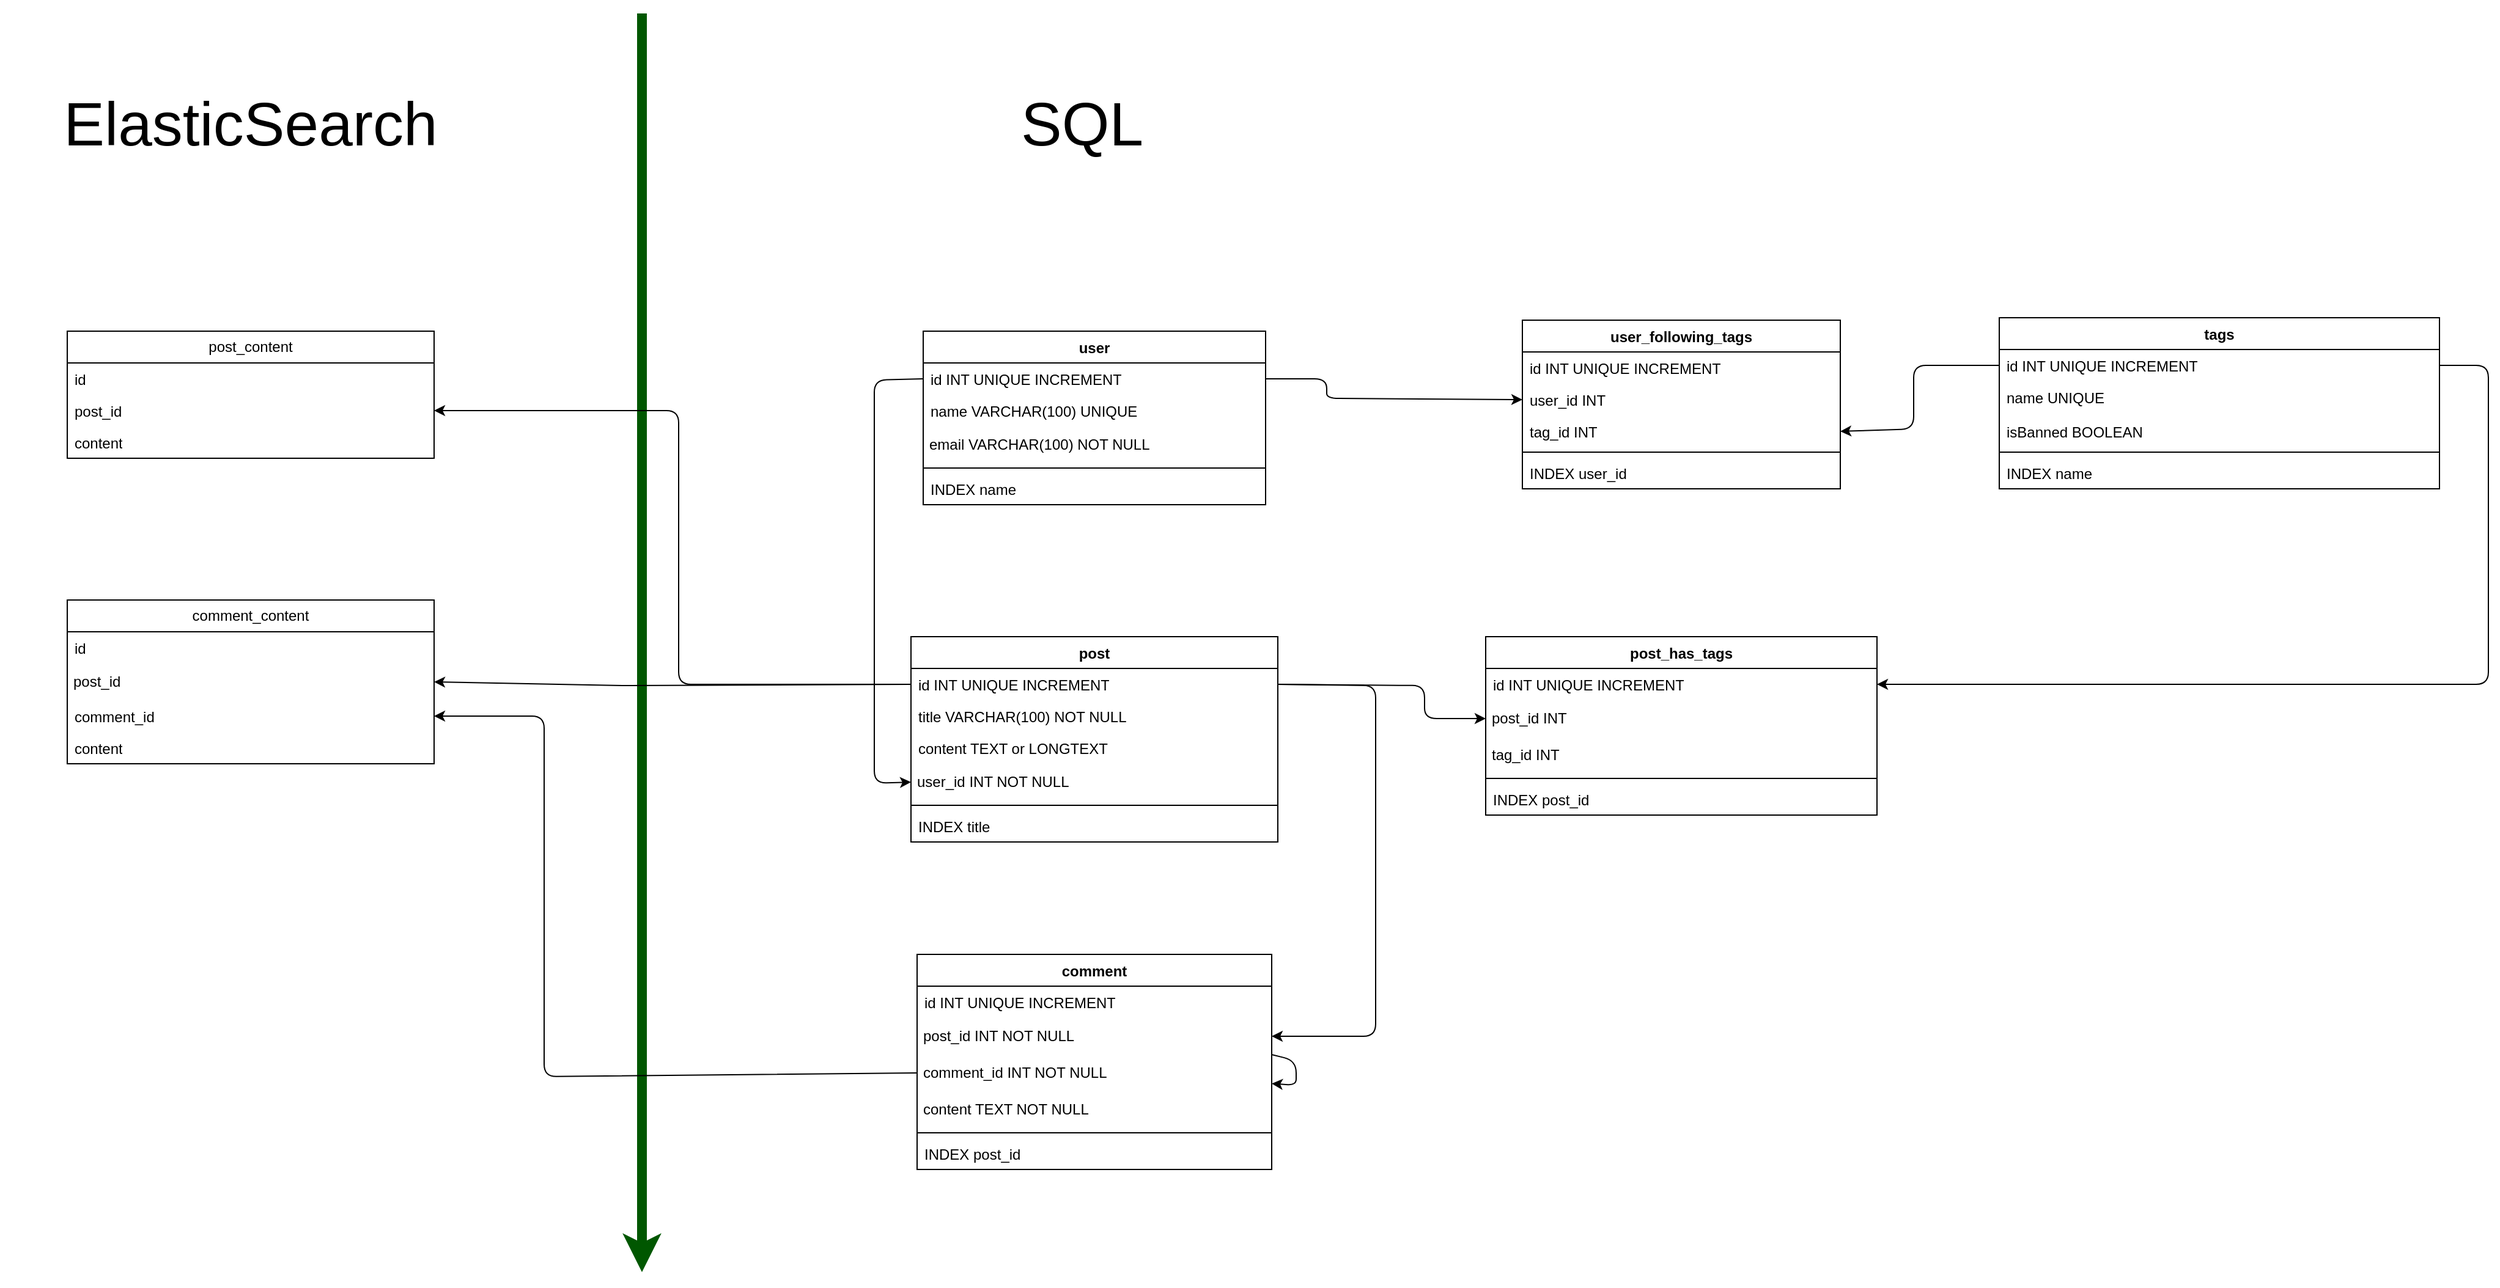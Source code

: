 <mxfile>
    <diagram id="MVgQvJFod-ANa0i0_SG3" name="Page-1">
        <mxGraphModel dx="1547" dy="525" grid="1" gridSize="10" guides="1" tooltips="1" connect="1" arrows="1" fold="1" page="1" pageScale="1" pageWidth="850" pageHeight="1100" math="0" shadow="0">
            <root>
                <mxCell id="0"/>
                <mxCell id="1" parent="0"/>
                <mxCell id="19" style="edgeStyle=none;html=1;exitX=1;exitY=0.5;exitDx=0;exitDy=0;entryX=0;entryY=0.5;entryDx=0;entryDy=0;" edge="1" parent="1" source="3" target="13">
                    <mxGeometry relative="1" as="geometry">
                        <Array as="points">
                            <mxPoint x="520" y="319"/>
                            <mxPoint x="520" y="335"/>
                        </Array>
                    </mxGeometry>
                </mxCell>
                <mxCell id="32" value="user" style="swimlane;fontStyle=1;align=center;verticalAlign=top;childLayout=stackLayout;horizontal=1;startSize=26;horizontalStack=0;resizeParent=1;resizeParentMax=0;resizeLast=0;collapsible=1;marginBottom=0;whiteSpace=wrap;html=1;" vertex="1" parent="1">
                    <mxGeometry x="190" y="280" width="280" height="142" as="geometry"/>
                </mxCell>
                <mxCell id="3" value="id INT UNIQUE INCREMENT" style="text;strokeColor=none;fillColor=none;align=left;verticalAlign=top;spacingLeft=4;spacingRight=4;overflow=hidden;rotatable=0;points=[[0,0.5],[1,0.5]];portConstraint=eastwest;whiteSpace=wrap;html=1;" vertex="1" parent="32">
                    <mxGeometry y="26" width="280" height="26" as="geometry"/>
                </mxCell>
                <mxCell id="4" value="name VARCHAR(100) UNIQUE" style="text;strokeColor=none;fillColor=none;align=left;verticalAlign=top;spacingLeft=4;spacingRight=4;overflow=hidden;rotatable=0;points=[[0,0.5],[1,0.5]];portConstraint=eastwest;whiteSpace=wrap;html=1;" vertex="1" parent="32">
                    <mxGeometry y="52" width="280" height="26" as="geometry"/>
                </mxCell>
                <mxCell id="23" value="email VARCHAR(100) NOT NULL" style="text;strokeColor=none;align=left;fillColor=none;html=1;verticalAlign=middle;whiteSpace=wrap;rounded=0;spacingLeft=3;" vertex="1" parent="32">
                    <mxGeometry y="78" width="280" height="30" as="geometry"/>
                </mxCell>
                <mxCell id="34" value="" style="line;strokeWidth=1;fillColor=none;align=left;verticalAlign=middle;spacingTop=-1;spacingLeft=3;spacingRight=3;rotatable=0;labelPosition=right;points=[];portConstraint=eastwest;strokeColor=inherit;" vertex="1" parent="32">
                    <mxGeometry y="108" width="280" height="8" as="geometry"/>
                </mxCell>
                <mxCell id="35" value="INDEX name" style="text;strokeColor=none;fillColor=none;align=left;verticalAlign=top;spacingLeft=4;spacingRight=4;overflow=hidden;rotatable=0;points=[[0,0.5],[1,0.5]];portConstraint=eastwest;whiteSpace=wrap;html=1;" vertex="1" parent="32">
                    <mxGeometry y="116" width="280" height="26" as="geometry"/>
                </mxCell>
                <mxCell id="36" value="tags" style="swimlane;fontStyle=1;align=center;verticalAlign=top;childLayout=stackLayout;horizontal=1;startSize=26;horizontalStack=0;resizeParent=1;resizeParentMax=0;resizeLast=0;collapsible=1;marginBottom=0;whiteSpace=wrap;html=1;" vertex="1" parent="1">
                    <mxGeometry x="1070" y="269" width="360" height="140" as="geometry"/>
                </mxCell>
                <mxCell id="7" value="id INT UNIQUE INCREMENT" style="text;strokeColor=none;fillColor=none;align=left;verticalAlign=top;spacingLeft=4;spacingRight=4;overflow=hidden;rotatable=0;points=[[0,0.5],[1,0.5]];portConstraint=eastwest;whiteSpace=wrap;html=1;" vertex="1" parent="36">
                    <mxGeometry y="26" width="360" height="26" as="geometry"/>
                </mxCell>
                <mxCell id="8" value="name UNIQUE" style="text;strokeColor=none;fillColor=none;align=left;verticalAlign=top;spacingLeft=4;spacingRight=4;overflow=hidden;rotatable=0;points=[[0,0.5],[1,0.5]];portConstraint=eastwest;whiteSpace=wrap;html=1;" vertex="1" parent="36">
                    <mxGeometry y="52" width="360" height="28" as="geometry"/>
                </mxCell>
                <mxCell id="9" value="isBanned BOOLEAN" style="text;strokeColor=none;fillColor=none;align=left;verticalAlign=top;spacingLeft=4;spacingRight=4;overflow=hidden;rotatable=0;points=[[0,0.5],[1,0.5]];portConstraint=eastwest;whiteSpace=wrap;html=1;" vertex="1" parent="36">
                    <mxGeometry y="80" width="360" height="26" as="geometry"/>
                </mxCell>
                <mxCell id="38" value="" style="line;strokeWidth=1;fillColor=none;align=left;verticalAlign=middle;spacingTop=-1;spacingLeft=3;spacingRight=3;rotatable=0;labelPosition=right;points=[];portConstraint=eastwest;strokeColor=inherit;" vertex="1" parent="36">
                    <mxGeometry y="106" width="360" height="8" as="geometry"/>
                </mxCell>
                <mxCell id="39" value="INDEX name" style="text;strokeColor=none;fillColor=none;align=left;verticalAlign=top;spacingLeft=4;spacingRight=4;overflow=hidden;rotatable=0;points=[[0,0.5],[1,0.5]];portConstraint=eastwest;whiteSpace=wrap;html=1;" vertex="1" parent="36">
                    <mxGeometry y="114" width="360" height="26" as="geometry"/>
                </mxCell>
                <mxCell id="40" value="post" style="swimlane;fontStyle=1;align=center;verticalAlign=top;childLayout=stackLayout;horizontal=1;startSize=26;horizontalStack=0;resizeParent=1;resizeParentMax=0;resizeLast=0;collapsible=1;marginBottom=0;whiteSpace=wrap;html=1;" vertex="1" parent="1">
                    <mxGeometry x="180" y="530" width="300" height="168" as="geometry"/>
                </mxCell>
                <mxCell id="29" value="id INT UNIQUE INCREMENT" style="text;strokeColor=none;fillColor=none;align=left;verticalAlign=top;spacingLeft=4;spacingRight=4;overflow=hidden;rotatable=0;points=[[0,0.5],[1,0.5]];portConstraint=eastwest;whiteSpace=wrap;html=1;" vertex="1" parent="40">
                    <mxGeometry y="26" width="300" height="26" as="geometry"/>
                </mxCell>
                <mxCell id="30" value="title VARCHAR(100) NOT NULL" style="text;strokeColor=none;fillColor=none;align=left;verticalAlign=top;spacingLeft=4;spacingRight=4;overflow=hidden;rotatable=0;points=[[0,0.5],[1,0.5]];portConstraint=eastwest;whiteSpace=wrap;html=1;" vertex="1" parent="40">
                    <mxGeometry y="52" width="300" height="26" as="geometry"/>
                </mxCell>
                <mxCell id="31" value="content TEXT or LONGTEXT" style="text;strokeColor=none;fillColor=none;align=left;verticalAlign=top;spacingLeft=4;spacingRight=4;overflow=hidden;rotatable=0;points=[[0,0.5],[1,0.5]];portConstraint=eastwest;whiteSpace=wrap;html=1;" vertex="1" parent="40">
                    <mxGeometry y="78" width="300" height="26" as="geometry"/>
                </mxCell>
                <mxCell id="52" value="user_id INT NOT NULL" style="text;strokeColor=none;align=left;fillColor=none;html=1;verticalAlign=middle;whiteSpace=wrap;rounded=0;spacingLeft=3;" vertex="1" parent="40">
                    <mxGeometry y="104" width="300" height="30" as="geometry"/>
                </mxCell>
                <mxCell id="42" value="" style="line;strokeWidth=1;fillColor=none;align=left;verticalAlign=middle;spacingTop=-1;spacingLeft=3;spacingRight=3;rotatable=0;labelPosition=right;points=[];portConstraint=eastwest;strokeColor=inherit;" vertex="1" parent="40">
                    <mxGeometry y="134" width="300" height="8" as="geometry"/>
                </mxCell>
                <mxCell id="43" value="INDEX title" style="text;strokeColor=none;fillColor=none;align=left;verticalAlign=top;spacingLeft=4;spacingRight=4;overflow=hidden;rotatable=0;points=[[0,0.5],[1,0.5]];portConstraint=eastwest;whiteSpace=wrap;html=1;" vertex="1" parent="40">
                    <mxGeometry y="142" width="300" height="26" as="geometry"/>
                </mxCell>
                <mxCell id="45" value="comment" style="swimlane;fontStyle=1;align=center;verticalAlign=top;childLayout=stackLayout;horizontal=1;startSize=26;horizontalStack=0;resizeParent=1;resizeParentMax=0;resizeLast=0;collapsible=1;marginBottom=0;whiteSpace=wrap;html=1;" vertex="1" parent="1">
                    <mxGeometry x="185" y="790" width="290" height="176" as="geometry"/>
                </mxCell>
                <mxCell id="46" value="id INT UNIQUE INCREMENT" style="text;strokeColor=none;fillColor=none;align=left;verticalAlign=top;spacingLeft=4;spacingRight=4;overflow=hidden;rotatable=0;points=[[0,0.5],[1,0.5]];portConstraint=eastwest;whiteSpace=wrap;html=1;" vertex="1" parent="45">
                    <mxGeometry y="26" width="290" height="26" as="geometry"/>
                </mxCell>
                <mxCell id="49" value="post_id INT NOT NULL" style="text;strokeColor=none;align=left;fillColor=none;html=1;verticalAlign=middle;whiteSpace=wrap;rounded=0;spacingLeft=3;" vertex="1" parent="45">
                    <mxGeometry y="52" width="290" height="30" as="geometry"/>
                </mxCell>
                <mxCell id="50" value="comment_id INT NOT NULL" style="text;strokeColor=none;align=left;fillColor=none;html=1;verticalAlign=middle;whiteSpace=wrap;rounded=0;spacingLeft=3;" vertex="1" parent="45">
                    <mxGeometry y="82" width="290" height="30" as="geometry"/>
                </mxCell>
                <mxCell id="51" value="content TEXT NOT NULL" style="text;strokeColor=none;align=left;fillColor=none;html=1;verticalAlign=middle;whiteSpace=wrap;rounded=0;spacingLeft=3;" vertex="1" parent="45">
                    <mxGeometry y="112" width="290" height="30" as="geometry"/>
                </mxCell>
                <mxCell id="47" value="" style="line;strokeWidth=1;fillColor=none;align=left;verticalAlign=middle;spacingTop=-1;spacingLeft=3;spacingRight=3;rotatable=0;labelPosition=right;points=[];portConstraint=eastwest;strokeColor=inherit;" vertex="1" parent="45">
                    <mxGeometry y="142" width="290" height="8" as="geometry"/>
                </mxCell>
                <mxCell id="48" value="INDEX post_id" style="text;strokeColor=none;fillColor=none;align=left;verticalAlign=top;spacingLeft=4;spacingRight=4;overflow=hidden;rotatable=0;points=[[0,0.5],[1,0.5]];portConstraint=eastwest;whiteSpace=wrap;html=1;" vertex="1" parent="45">
                    <mxGeometry y="150" width="290" height="26" as="geometry"/>
                </mxCell>
                <mxCell id="60" style="edgeStyle=none;html=1;exitX=1;exitY=0;exitDx=0;exitDy=0;" edge="1" parent="45" source="50" target="50">
                    <mxGeometry relative="1" as="geometry"/>
                </mxCell>
                <mxCell id="53" style="edgeStyle=none;html=1;exitX=0;exitY=0.5;exitDx=0;exitDy=0;entryX=0;entryY=0.5;entryDx=0;entryDy=0;" edge="1" parent="1" source="3" target="52">
                    <mxGeometry relative="1" as="geometry">
                        <Array as="points">
                            <mxPoint x="150" y="320"/>
                            <mxPoint x="150" y="650"/>
                        </Array>
                    </mxGeometry>
                </mxCell>
                <mxCell id="61" style="edgeStyle=none;html=1;exitX=1;exitY=0.5;exitDx=0;exitDy=0;entryX=1;entryY=0.5;entryDx=0;entryDy=0;" edge="1" parent="1" source="29" target="49">
                    <mxGeometry relative="1" as="geometry">
                        <Array as="points">
                            <mxPoint x="560" y="570"/>
                            <mxPoint x="560" y="857"/>
                        </Array>
                    </mxGeometry>
                </mxCell>
                <mxCell id="66" value="user_following_tags" style="swimlane;fontStyle=1;align=center;verticalAlign=top;childLayout=stackLayout;horizontal=1;startSize=26;horizontalStack=0;resizeParent=1;resizeParentMax=0;resizeLast=0;collapsible=1;marginBottom=0;whiteSpace=wrap;html=1;" vertex="1" parent="1">
                    <mxGeometry x="680" y="271" width="260" height="138" as="geometry"/>
                </mxCell>
                <mxCell id="12" value="id INT UNIQUE INCREMENT" style="text;strokeColor=none;fillColor=none;align=left;verticalAlign=top;spacingLeft=4;spacingRight=4;overflow=hidden;rotatable=0;points=[[0,0.5],[1,0.5]];portConstraint=eastwest;whiteSpace=wrap;html=1;" vertex="1" parent="66">
                    <mxGeometry y="26" width="260" height="26" as="geometry"/>
                </mxCell>
                <mxCell id="13" value="user_id INT" style="text;strokeColor=none;fillColor=none;align=left;verticalAlign=top;spacingLeft=4;spacingRight=4;overflow=hidden;rotatable=0;points=[[0,0.5],[1,0.5]];portConstraint=eastwest;whiteSpace=wrap;html=1;" vertex="1" parent="66">
                    <mxGeometry y="52" width="260" height="26" as="geometry"/>
                </mxCell>
                <mxCell id="14" value="tag_id INT" style="text;strokeColor=none;fillColor=none;align=left;verticalAlign=top;spacingLeft=4;spacingRight=4;overflow=hidden;rotatable=0;points=[[0,0.5],[1,0.5]];portConstraint=eastwest;whiteSpace=wrap;html=1;" vertex="1" parent="66">
                    <mxGeometry y="78" width="260" height="26" as="geometry"/>
                </mxCell>
                <mxCell id="68" value="" style="line;strokeWidth=1;fillColor=none;align=left;verticalAlign=middle;spacingTop=-1;spacingLeft=3;spacingRight=3;rotatable=0;labelPosition=right;points=[];portConstraint=eastwest;strokeColor=inherit;" vertex="1" parent="66">
                    <mxGeometry y="104" width="260" height="8" as="geometry"/>
                </mxCell>
                <mxCell id="69" value="INDEX user_id" style="text;strokeColor=none;fillColor=none;align=left;verticalAlign=top;spacingLeft=4;spacingRight=4;overflow=hidden;rotatable=0;points=[[0,0.5],[1,0.5]];portConstraint=eastwest;whiteSpace=wrap;html=1;" vertex="1" parent="66">
                    <mxGeometry y="112" width="260" height="26" as="geometry"/>
                </mxCell>
                <mxCell id="71" value="post_has_tags" style="swimlane;fontStyle=1;align=center;verticalAlign=top;childLayout=stackLayout;horizontal=1;startSize=26;horizontalStack=0;resizeParent=1;resizeParentMax=0;resizeLast=0;collapsible=1;marginBottom=0;whiteSpace=wrap;html=1;" vertex="1" parent="1">
                    <mxGeometry x="650" y="530" width="320" height="146" as="geometry"/>
                </mxCell>
                <mxCell id="72" value="id INT UNIQUE INCREMENT" style="text;strokeColor=none;fillColor=none;align=left;verticalAlign=top;spacingLeft=4;spacingRight=4;overflow=hidden;rotatable=0;points=[[0,0.5],[1,0.5]];portConstraint=eastwest;whiteSpace=wrap;html=1;" vertex="1" parent="71">
                    <mxGeometry y="26" width="320" height="26" as="geometry"/>
                </mxCell>
                <mxCell id="75" value="post_id INT" style="text;strokeColor=none;align=left;fillColor=none;html=1;verticalAlign=middle;whiteSpace=wrap;rounded=0;spacingLeft=3;" vertex="1" parent="71">
                    <mxGeometry y="52" width="320" height="30" as="geometry"/>
                </mxCell>
                <mxCell id="76" value="tag_id INT" style="text;strokeColor=none;align=left;fillColor=none;html=1;verticalAlign=middle;whiteSpace=wrap;rounded=0;spacingLeft=3;" vertex="1" parent="71">
                    <mxGeometry y="82" width="320" height="30" as="geometry"/>
                </mxCell>
                <mxCell id="73" value="" style="line;strokeWidth=1;fillColor=none;align=left;verticalAlign=middle;spacingTop=-1;spacingLeft=3;spacingRight=3;rotatable=0;labelPosition=right;points=[];portConstraint=eastwest;strokeColor=inherit;" vertex="1" parent="71">
                    <mxGeometry y="112" width="320" height="8" as="geometry"/>
                </mxCell>
                <mxCell id="74" value="INDEX post_id" style="text;strokeColor=none;fillColor=none;align=left;verticalAlign=top;spacingLeft=4;spacingRight=4;overflow=hidden;rotatable=0;points=[[0,0.5],[1,0.5]];portConstraint=eastwest;whiteSpace=wrap;html=1;" vertex="1" parent="71">
                    <mxGeometry y="120" width="320" height="26" as="geometry"/>
                </mxCell>
                <mxCell id="77" style="edgeStyle=none;html=1;exitX=1;exitY=0.5;exitDx=0;exitDy=0;entryX=0;entryY=0.5;entryDx=0;entryDy=0;" edge="1" parent="1" source="29" target="75">
                    <mxGeometry relative="1" as="geometry">
                        <Array as="points">
                            <mxPoint x="600" y="570"/>
                            <mxPoint x="600" y="597"/>
                        </Array>
                    </mxGeometry>
                </mxCell>
                <mxCell id="78" style="edgeStyle=none;html=1;exitX=1;exitY=0.5;exitDx=0;exitDy=0;entryX=1;entryY=0.5;entryDx=0;entryDy=0;" edge="1" parent="1" source="7" target="72">
                    <mxGeometry relative="1" as="geometry">
                        <Array as="points">
                            <mxPoint x="1470" y="308"/>
                            <mxPoint x="1470" y="569"/>
                        </Array>
                    </mxGeometry>
                </mxCell>
                <mxCell id="79" value="SQL" style="text;strokeColor=none;align=center;fillColor=none;html=1;verticalAlign=middle;whiteSpace=wrap;rounded=0;fontSize=50;" vertex="1" parent="1">
                    <mxGeometry x="215" y="60" width="210" height="100" as="geometry"/>
                </mxCell>
                <mxCell id="80" value="ElasticSearch" style="text;strokeColor=none;align=center;fillColor=none;html=1;verticalAlign=middle;whiteSpace=wrap;rounded=0;fontSize=50;" vertex="1" parent="1">
                    <mxGeometry x="-565" y="60" width="410" height="100" as="geometry"/>
                </mxCell>
                <mxCell id="81" value="" style="edgeStyle=none;orthogonalLoop=1;jettySize=auto;html=1;fillColor=#008a00;strokeColor=#005700;strokeWidth=8;" edge="1" parent="1">
                    <mxGeometry width="80" relative="1" as="geometry">
                        <mxPoint x="-40" y="20" as="sourcePoint"/>
                        <mxPoint x="-40" y="1050" as="targetPoint"/>
                        <Array as="points"/>
                    </mxGeometry>
                </mxCell>
                <mxCell id="82" value="post_content" style="swimlane;fontStyle=0;childLayout=stackLayout;horizontal=1;startSize=26;fillColor=none;horizontalStack=0;resizeParent=1;resizeParentMax=0;resizeLast=0;collapsible=1;marginBottom=0;whiteSpace=wrap;html=1;" vertex="1" parent="1">
                    <mxGeometry x="-510" y="280" width="300" height="104" as="geometry"/>
                </mxCell>
                <mxCell id="83" value="id" style="text;strokeColor=none;fillColor=none;align=left;verticalAlign=top;spacingLeft=4;spacingRight=4;overflow=hidden;rotatable=0;points=[[0,0.5],[1,0.5]];portConstraint=eastwest;whiteSpace=wrap;html=1;" vertex="1" parent="82">
                    <mxGeometry y="26" width="300" height="26" as="geometry"/>
                </mxCell>
                <mxCell id="84" value="post_id" style="text;strokeColor=none;fillColor=none;align=left;verticalAlign=top;spacingLeft=4;spacingRight=4;overflow=hidden;rotatable=0;points=[[0,0.5],[1,0.5]];portConstraint=eastwest;whiteSpace=wrap;html=1;" vertex="1" parent="82">
                    <mxGeometry y="52" width="300" height="26" as="geometry"/>
                </mxCell>
                <mxCell id="85" value="content" style="text;strokeColor=none;fillColor=none;align=left;verticalAlign=top;spacingLeft=4;spacingRight=4;overflow=hidden;rotatable=0;points=[[0,0.5],[1,0.5]];portConstraint=eastwest;whiteSpace=wrap;html=1;" vertex="1" parent="82">
                    <mxGeometry y="78" width="300" height="26" as="geometry"/>
                </mxCell>
                <mxCell id="86" value="comment_content" style="swimlane;fontStyle=0;childLayout=stackLayout;horizontal=1;startSize=26;fillColor=none;horizontalStack=0;resizeParent=1;resizeParentMax=0;resizeLast=0;collapsible=1;marginBottom=0;whiteSpace=wrap;html=1;" vertex="1" parent="1">
                    <mxGeometry x="-510" y="500" width="300" height="134" as="geometry"/>
                </mxCell>
                <mxCell id="87" value="id" style="text;strokeColor=none;fillColor=none;align=left;verticalAlign=top;spacingLeft=4;spacingRight=4;overflow=hidden;rotatable=0;points=[[0,0.5],[1,0.5]];portConstraint=eastwest;whiteSpace=wrap;html=1;" vertex="1" parent="86">
                    <mxGeometry y="26" width="300" height="26" as="geometry"/>
                </mxCell>
                <mxCell id="90" value="post_id" style="text;strokeColor=none;align=left;fillColor=none;html=1;verticalAlign=middle;whiteSpace=wrap;rounded=0;spacingLeft=3;" vertex="1" parent="86">
                    <mxGeometry y="52" width="300" height="30" as="geometry"/>
                </mxCell>
                <mxCell id="88" value="comment_id" style="text;strokeColor=none;fillColor=none;align=left;verticalAlign=top;spacingLeft=4;spacingRight=4;overflow=hidden;rotatable=0;points=[[0,0.5],[1,0.5]];portConstraint=eastwest;whiteSpace=wrap;html=1;" vertex="1" parent="86">
                    <mxGeometry y="82" width="300" height="26" as="geometry"/>
                </mxCell>
                <mxCell id="89" value="content" style="text;strokeColor=none;fillColor=none;align=left;verticalAlign=top;spacingLeft=4;spacingRight=4;overflow=hidden;rotatable=0;points=[[0,0.5],[1,0.5]];portConstraint=eastwest;whiteSpace=wrap;html=1;" vertex="1" parent="86">
                    <mxGeometry y="108" width="300" height="26" as="geometry"/>
                </mxCell>
                <mxCell id="91" style="edgeStyle=none;html=1;exitX=0;exitY=0.5;exitDx=0;exitDy=0;entryX=1;entryY=0.5;entryDx=0;entryDy=0;" edge="1" parent="1" source="29" target="90">
                    <mxGeometry relative="1" as="geometry">
                        <Array as="points">
                            <mxPoint x="-60" y="570"/>
                        </Array>
                    </mxGeometry>
                </mxCell>
                <mxCell id="92" style="edgeStyle=none;html=1;exitX=0;exitY=0.5;exitDx=0;exitDy=0;entryX=1;entryY=0.5;entryDx=0;entryDy=0;" edge="1" parent="1" source="50" target="88">
                    <mxGeometry relative="1" as="geometry">
                        <Array as="points">
                            <mxPoint x="-120" y="890"/>
                            <mxPoint x="-120" y="595"/>
                        </Array>
                    </mxGeometry>
                </mxCell>
                <mxCell id="93" style="edgeStyle=none;html=1;exitX=0;exitY=0.5;exitDx=0;exitDy=0;entryX=1;entryY=0.5;entryDx=0;entryDy=0;" edge="1" parent="1" source="29" target="84">
                    <mxGeometry relative="1" as="geometry">
                        <Array as="points">
                            <mxPoint x="-10" y="569"/>
                            <mxPoint x="-10" y="345"/>
                        </Array>
                    </mxGeometry>
                </mxCell>
                <mxCell id="94" style="edgeStyle=none;html=1;exitX=0;exitY=0.5;exitDx=0;exitDy=0;entryX=1;entryY=0.5;entryDx=0;entryDy=0;" edge="1" parent="1" source="7" target="14">
                    <mxGeometry relative="1" as="geometry">
                        <Array as="points">
                            <mxPoint x="1000" y="308"/>
                            <mxPoint x="1000" y="360"/>
                        </Array>
                    </mxGeometry>
                </mxCell>
            </root>
        </mxGraphModel>
    </diagram>
</mxfile>